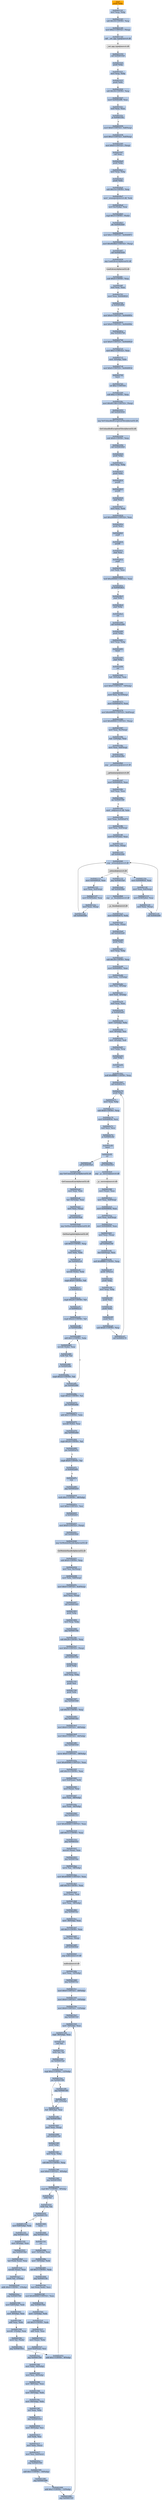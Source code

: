 digraph G {
node[shape=rectangle,style=filled,fillcolor=lightsteelblue,color=lightsteelblue]
bgcolor="transparent"
a0x00401140pushl_ebp[label="start\npushl %ebp",color="lightgrey",fillcolor="orange"];
a0x00401141movl_esp_ebp[label="0x00401141\nmovl %esp, %ebp"];
a0x00401143subl_0x18UINT8_esp[label="0x00401143\nsubl $0x18<UINT8>, %esp"];
a0x00401146movl_0x2UINT32_esp_[label="0x00401146\nmovl $0x2<UINT32>, (%esp)"];
a0x0040114dcall___set_app_type_msvcrt_dll[label="0x0040114d\ncall __set_app_type@msvcrt.dll"];
a__set_app_type_msvcrt_dll[label="__set_app_type@msvcrt.dll",color="lightgrey",fillcolor="lightgrey"];
a0x00401153call_0x00401020[label="0x00401153\ncall 0x00401020"];
a0x00401020pushl_ebp[label="0x00401020\npushl %ebp"];
a0x00401021movl_esp_ebp[label="0x00401021\nmovl %esp, %ebp"];
a0x00401023pushl_ebx[label="0x00401023\npushl %ebx"];
a0x00401024subl_0x34UINT8_esp[label="0x00401024\nsubl $0x34<UINT8>, %esp"];
a0x00401027movl_0x0040e6f0_eax[label="0x00401027\nmovl 0x0040e6f0, %eax"];
a0x0040102ctestl_eax_eax[label="0x0040102c\ntestl %eax, %eax"];
a0x0040102eje_0x0040104c[label="0x0040102e\nje 0x0040104c"];
a0x00401030movl_0x0UINT32_0x8esp_[label="0x00401030\nmovl $0x0<UINT32>, 0x8(%esp)"];
a0x00401038movl_0x2UINT32_0x4esp_[label="0x00401038\nmovl $0x2<UINT32>, 0x4(%esp)"];
a0x00401040movl_0x0UINT32_esp_[label="0x00401040\nmovl $0x0<UINT32>, (%esp)"];
a0x00401047call_eax[label="0x00401047\ncall %eax"];
a0x004026a0pushl_ebp[label="0x004026a0\npushl %ebp"];
a0x004026a1movl_esp_ebp[label="0x004026a1\nmovl %esp, %ebp"];
a0x004026a3pushl_ebx[label="0x004026a3\npushl %ebx"];
a0x004026a4subl_0x14UINT8_esp[label="0x004026a4\nsubl $0x14<UINT8>, %esp"];
a0x004026a7movl__winmajor_msvcrt_dll_edx[label="0x004026a7\nmovl _winmajor@msvcrt.dll, %edx"];
a0x004026admovl_0xcebp__eax[label="0x004026ad\nmovl 0xc(%ebp), %eax"];
a0x004026b0cmpl_0x3UINT8_edx_[label="0x004026b0\ncmpl $0x3<UINT8>, (%edx)"];
a0x004026b3jbe_0x004026e6[label="0x004026b3\njbe 0x004026e6"];
a0x004026e6movl_0x1UINT32_0x0040f07c[label="0x004026e6\nmovl $0x1<UINT32>, 0x0040f07c"];
a0x004026f0movl_0x40e6b4UINT32_esp_[label="0x004026f0\nmovl $0x40e6b4<UINT32>, (%esp)"];
a0x004026f7call_0x00403058[label="0x004026f7\ncall 0x00403058"];
a0x00403058jmp_LoadLibraryA_kernel32_dll[label="0x00403058\njmp LoadLibraryA@kernel32.dll"];
LoadLibraryA_kernel32_dll[label="LoadLibraryA@kernel32.dll",color="lightgrey",fillcolor="lightgrey"];
a0x004026fcsubl_0x4UINT8_esp[label="0x004026fc\nsubl $0x4<UINT8>, %esp"];
a0x004026fftestl_eax_eax[label="0x004026ff\ntestl %eax, %eax"];
a0x00402701movl_eax_0x0040f020[label="0x00402701\nmovl %eax, 0x0040f020"];
a0x00402706je_0x00402806[label="0x00402706\nje 0x00402806"];
a0x00402806movl_0x0UINT32_0x0040f05c[label="0x00402806\nmovl $0x0<UINT32>, 0x0040f05c"];
a0x00402810movl_0x0UINT32_0x0040f06c[label="0x00402810\nmovl $0x0<UINT32>, 0x0040f06c"];
a0x0040281ajmp_0x004027b6[label="0x0040281a\njmp 0x004027b6"];
a0x004027b6movl_0x0UINT32_0x0040f020[label="0x004027b6\nmovl $0x0<UINT32>, 0x0040f020"];
a0x004027c0movl_0x1UINT32_eax[label="0x004027c0\nmovl $0x1<UINT32>, %eax"];
a0x004027c5movl__4ebp__ebx[label="0x004027c5\nmovl -4(%ebp), %ebx"];
a0x004027c8movl_0x0UINT32_0x0040f034[label="0x004027c8\nmovl $0x0<UINT32>, 0x0040f034"];
a0x004027d2leave_[label="0x004027d2\nleave "];
a0x004027d3ret_0xcUINT16[label="0x004027d3\nret $0xc<UINT16>"];
a0x00401049subl_0xcUINT8_esp[label="0x00401049\nsubl $0xc<UINT8>, %esp"];
a0x0040104cmovl_0x401180UINT32_esp_[label="0x0040104c\nmovl $0x401180<UINT32>, (%esp)"];
a0x00401053call_0x00403030[label="0x00401053\ncall 0x00403030"];
a0x00403030jmp_SetUnhandledExceptionFilter_kernel32_dll[label="0x00403030\njmp SetUnhandledExceptionFilter@kernel32.dll"];
SetUnhandledExceptionFilter_kernel32_dll[label="SetUnhandledExceptionFilter@kernel32.dll",color="lightgrey",fillcolor="lightgrey"];
a0x00401058subl_0x4UINT8_esp[label="0x00401058\nsubl $0x4<UINT8>, %esp"];
a0x0040105bcall_0x00402820[label="0x0040105b\ncall 0x00402820"];
a0x00402820pushl_ebp[label="0x00402820\npushl %ebp"];
a0x00402821movl_esp_ebp[label="0x00402821\nmovl %esp, %ebp"];
a0x00402823pushl_ebx[label="0x00402823\npushl %ebx"];
a0x00402824pushfl_[label="0x00402824\npushfl "];
a0x00402825pushfl_[label="0x00402825\npushfl "];
a0x00402826popl_eax[label="0x00402826\npopl %eax"];
a0x00402827movl_eax_edx[label="0x00402827\nmovl %eax, %edx"];
a0x00402829xorl_0x200000UINT32_eax[label="0x00402829\nxorl $0x200000<UINT32>, %eax"];
a0x0040282epushl_eax[label="0x0040282e\npushl %eax"];
a0x0040282fpopfl_[label="0x0040282f\npopfl "];
a0x00402830pushfl_[label="0x00402830\npushfl "];
a0x00402831popl_eax[label="0x00402831\npopl %eax"];
a0x00402832popfl_[label="0x00402832\npopfl "];
a0x00402833xorl_edx_eax[label="0x00402833\nxorl %edx, %eax"];
a0x00402835testl_0x200000UINT32_eax[label="0x00402835\ntestl $0x200000<UINT32>, %eax"];
a0x0040283aje_0x004028e3[label="0x0040283a\nje 0x004028e3"];
a0x004028e3popl_ebx[label="0x004028e3\npopl %ebx"];
a0x004028e4popl_ebp[label="0x004028e4\npopl %ebp"];
a0x004028e5ret[label="0x004028e5\nret"];
a0x00401060call_0x00402d90[label="0x00401060\ncall 0x00402d90"];
a0x00402d90pushl_ebp[label="0x00402d90\npushl %ebp"];
a0x00402d91movl_esp_ebp[label="0x00402d91\nmovl %esp, %ebp"];
a0x00402d93fninit_[label="0x00402d93\nfninit "];
a0x00402d95popl_ebp[label="0x00402d95\npopl %ebp"];
a0x00402d96ret[label="0x00402d96\nret"];
a0x00401065leal__16ebp__eax[label="0x00401065\nleal -16(%ebp), %eax"];
a0x00401068movl_0x0UINT32__16ebp_[label="0x00401068\nmovl $0x0<UINT32>, -16(%ebp)"];
a0x0040106fmovl_eax_0x10esp_[label="0x0040106f\nmovl %eax, 0x10(%esp)"];
a0x00401073movl_0x0040e670_eax[label="0x00401073\nmovl 0x0040e670, %eax"];
a0x00401078movl_0x40f004UINT32_0x4esp_[label="0x00401078\nmovl $0x40f004<UINT32>, 0x4(%esp)"];
a0x00401080movl_0x40f000UINT32_esp_[label="0x00401080\nmovl $0x40f000<UINT32>, (%esp)"];
a0x00401087movl_eax_0xcesp_[label="0x00401087\nmovl %eax, 0xc(%esp)"];
a0x0040108bleal__12ebp__eax[label="0x0040108b\nleal -12(%ebp), %eax"];
a0x0040108emovl_eax_0x8esp_[label="0x0040108e\nmovl %eax, 0x8(%esp)"];
a0x00401092call_0x00402fb0[label="0x00401092\ncall 0x00402fb0"];
a0x00402fb0jmp___getmainargs_msvcrt_dll[label="0x00402fb0\njmp __getmainargs@msvcrt.dll"];
a__getmainargs_msvcrt_dll[label="__getmainargs@msvcrt.dll",color="lightgrey",fillcolor="lightgrey"];
a0x00401097movl_0x0040f024_eax[label="0x00401097\nmovl 0x0040f024, %eax"];
a0x0040109ctestl_eax_eax[label="0x0040109c\ntestl %eax, %eax"];
a0x0040109ejne_0x004010f0[label="0x0040109e\njne 0x004010f0"];
a0x004010f0movl__iob_msvcrt_dll_ebx[label="0x004010f0\nmovl _iob@msvcrt.dll, %ebx"];
a0x004010f6movl_eax_0x0040e674[label="0x004010f6\nmovl %eax, 0x0040e674"];
a0x004010fbmovl_eax_0x4esp_[label="0x004010fb\nmovl %eax, 0x4(%esp)"];
a0x004010ffmovl_0x10ebx__eax[label="0x004010ff\nmovl 0x10(%ebx), %eax"];
a0x00401102movl_eax_esp_[label="0x00401102\nmovl %eax, (%esp)"];
a0x00401105call_0x00402fd0[label="0x00401105\ncall 0x00402fd0"];
a0x00402fd0jmp__setmode_msvcrt_dll[label="0x00402fd0\njmp _setmode@msvcrt.dll"];
a_setmode_msvcrt_dll[label="_setmode@msvcrt.dll",color="lightgrey",fillcolor="lightgrey"];
a0x0040110amovl_0x0040f024_eax[label="0x0040110a\nmovl 0x0040f024, %eax"];
a0x0040110fmovl_eax_0x4esp_[label="0x0040110f\nmovl %eax, 0x4(%esp)"];
a0x00401113movl_0x30ebx__eax[label="0x00401113\nmovl 0x30(%ebx), %eax"];
a0x00401116movl_eax_esp_[label="0x00401116\nmovl %eax, (%esp)"];
a0x00401119call_0x00402fd0[label="0x00401119\ncall 0x00402fd0"];
a0x0040111emovl_0x0040f024_eax[label="0x0040111e\nmovl 0x0040f024, %eax"];
a0x00401123movl_eax_0x4esp_[label="0x00401123\nmovl %eax, 0x4(%esp)"];
a0x00401127movl_0x50ebx__eax[label="0x00401127\nmovl 0x50(%ebx), %eax"];
a0x0040112amovl_eax_esp_[label="0x0040112a\nmovl %eax, (%esp)"];
a0x0040112dcall_0x00402fd0[label="0x0040112d\ncall 0x00402fd0"];
a0x00401132jmp_0x004010a0[label="0x00401132\njmp 0x004010a0"];
a0x004010a0call_0x00402fb8[label="0x004010a0\ncall 0x00402fb8"];
a0x00402fb8jmp___p__fmode_msvcrt_dll[label="0x00402fb8\njmp __p__fmode@msvcrt.dll"];
a__p__fmode_msvcrt_dll[label="__p__fmode@msvcrt.dll",color="lightgrey",fillcolor="lightgrey"];
a0x004010a5movl_0x0040e674_edx[label="0x004010a5\nmovl 0x0040e674, %edx"];
a0x004010abmovl_edx_eax_[label="0x004010ab\nmovl %edx, (%eax)"];
a0x004010adcall_0x00402a40[label="0x004010ad\ncall 0x00402a40"];
a0x00402a40pushl_ebp[label="0x00402a40\npushl %ebp"];
a0x00402a41movl_esp_ebp[label="0x00402a41\nmovl %esp, %ebp"];
a0x00402a43subl_0x38UINT8_esp[label="0x00402a43\nsubl $0x38<UINT8>, %esp"];
a0x00402a46movl_0x0040f02c_eax[label="0x00402a46\nmovl 0x0040f02c, %eax"];
a0x00402a4bmovl_ebx__12ebp_[label="0x00402a4b\nmovl %ebx, -12(%ebp)"];
a0x00402a4emovl_esi__8ebp_[label="0x00402a4e\nmovl %esi, -8(%ebp)"];
a0x00402a51movl_edi__4ebp_[label="0x00402a51\nmovl %edi, -4(%ebp)"];
a0x00402a54testl_eax_eax[label="0x00402a54\ntestl %eax, %eax"];
a0x00402a56je_0x00402a65[label="0x00402a56\nje 0x00402a65"];
a0x00402a58movl__12ebp__ebx[label="0x00402a58\nmovl -12(%ebp), %ebx"];
a0x00402a5bmovl__8ebp__esi[label="0x00402a5b\nmovl -8(%ebp), %esi"];
a0x00402a5emovl__4ebp__edi[label="0x00402a5e\nmovl -4(%ebp), %edi"];
a0x00402a61movl_ebp_esp[label="0x00402a61\nmovl %ebp, %esp"];
a0x00402a63popl_ebp[label="0x00402a63\npopl %ebp"];
a0x00402a64ret[label="0x00402a64\nret"];
a0x004010b2andl_0xfffffff0UINT8_esp[label="0x004010b2\nandl $0xfffffff0<UINT8>, %esp"];
a0x004010b5call_0x00402c70[label="0x004010b5\ncall 0x00402c70"];
a0x00402c70pushl_ebp[label="0x00402c70\npushl %ebp"];
a0x00402c71movl_esp_ebp[label="0x00402c71\nmovl %esp, %ebp"];
a0x00402c73subl_0x8UINT8_esp[label="0x00402c73\nsubl $0x8<UINT8>, %esp"];
a0x00402c76movl_0x0040f030_ecx[label="0x00402c76\nmovl 0x0040f030, %ecx"];
a0x00402c7ctestl_ecx_ecx[label="0x00402c7c\ntestl %ecx, %ecx"];
a0x00402c7eje_0x00402c82[label="0x00402c7e\nje 0x00402c82"];
a0x00402c80leave_[label="0x00402c80\nleave "];
a0x00402c81ret[label="0x00402c81\nret"];
a0x004010bacall_0x00402fc0[label="0x004010ba\ncall 0x00402fc0"];
a0x00402fc0jmp___p__environ_msvcrt_dll[label="0x00402fc0\njmp __p__environ@msvcrt.dll"];
a__p__environ_msvcrt_dll[label="__p__environ@msvcrt.dll",color="lightgrey",fillcolor="lightgrey"];
a0x004010bfmovl_eax__eax[label="0x004010bf\nmovl (%eax), %eax"];
a0x004010c1movl_eax_0x8esp_[label="0x004010c1\nmovl %eax, 0x8(%esp)"];
a0x004010c5movl_0x0040f004_eax[label="0x004010c5\nmovl 0x0040f004, %eax"];
a0x004010camovl_eax_0x4esp_[label="0x004010ca\nmovl %eax, 0x4(%esp)"];
a0x004010cemovl_0x0040f000_eax[label="0x004010ce\nmovl 0x0040f000, %eax"];
a0x004010d3movl_eax_esp_[label="0x004010d3\nmovl %eax, (%esp)"];
a0x004010d6call_0x00402c90[label="0x004010d6\ncall 0x00402c90"];
a0x00402c90leal_0x4esp__ecx[label="0x00402c90\nleal 0x4(%esp), %ecx"];
a0x00402c94andl_0xfffffff0UINT8_esp[label="0x00402c94\nandl $0xfffffff0<UINT8>, %esp"];
a0x00402c97pushl__4ecx_[label="0x00402c97\npushl -4(%ecx)"];
a0x00402c9apushl_ebp[label="0x00402c9a\npushl %ebp"];
a0x00402c9bmovl_esp_ebp[label="0x00402c9b\nmovl %esp, %ebp"];
a0x00402c9dpushl_esi[label="0x00402c9d\npushl %esi"];
a0x00402c9epushl_ebx[label="0x00402c9e\npushl %ebx"];
a0x00402c9fpushl_ecx[label="0x00402c9f\npushl %ecx"];
a0x00402ca0subl_0x6cUINT8_esp[label="0x00402ca0\nsubl $0x6c<UINT8>, %esp"];
a0x00402ca3call_0x00402c70[label="0x00402ca3\ncall 0x00402c70"];
a0x00402ca8call_0x004030a0[label="0x00402ca8\ncall 0x004030a0"];
a0x004030a0jmp_GetCommandLineA_kernel32_dll[label="0x004030a0\njmp GetCommandLineA@kernel32.dll"];
GetCommandLineA_kernel32_dll[label="GetCommandLineA@kernel32.dll",color="lightgrey",fillcolor="lightgrey"];
a0x00402cadmovl_eax_ebx[label="0x00402cad\nmovl %eax, %ebx"];
a0x00402cafleal__92ebp__eax[label="0x00402caf\nleal -92(%ebp), %eax"];
a0x00402cb2movl_eax_esp_[label="0x00402cb2\nmovl %eax, (%esp)"];
a0x00402cb5call_0x004030a8[label="0x00402cb5\ncall 0x004030a8"];
a0x004030a8jmp_GetStartupInfoA_kernel32_dll[label="0x004030a8\njmp GetStartupInfoA@kernel32.dll"];
GetStartupInfoA_kernel32_dll[label="GetStartupInfoA@kernel32.dll",color="lightgrey",fillcolor="lightgrey"];
a0x00402cbasubl_0x4UINT8_esp[label="0x00402cba\nsubl $0x4<UINT8>, %esp"];
a0x00402cbdtestl_ebx_ebx[label="0x00402cbd\ntestl %ebx, %ebx"];
a0x00402cbfjne_0x00402cc6[label="0x00402cbf\njne 0x00402cc6"];
a0x00402cc6movzbl_ebx__edx[label="0x00402cc6\nmovzbl (%ebx), %edx"];
a0x00402cc9cmpb_0x9UINT8_dl[label="0x00402cc9\ncmpb $0x9<UINT8>, %dl"];
a0x00402cccje_0x00402cc3[label="0x00402ccc\nje 0x00402cc3"];
a0x00402ccecmpb_0x20UINT8_dl[label="0x00402cce\ncmpb $0x20<UINT8>, %dl"];
a0x00402cd1je_0x00402cc3[label="0x00402cd1\nje 0x00402cc3"];
a0x00402cd3cmpb_0x22UINT8_dl[label="0x00402cd3\ncmpb $0x22<UINT8>, %dl"];
a0x00402cd6je_0x00402d60[label="0x00402cd6\nje 0x00402d60"];
a0x00402d60addl_0x1UINT8_ebx[label="0x00402d60\naddl $0x1<UINT8>, %ebx"];
a0x00402d63movzbl_ebx__eax[label="0x00402d63\nmovzbl (%ebx), %eax"];
a0x00402d66testb_al_al[label="0x00402d66\ntestb %al, %al"];
a0x00402d68je_0x00402d6e[label="0x00402d68\nje 0x00402d6e"];
a0x00402d6acmpb_0x22UINT8_al[label="0x00402d6a\ncmpb $0x22<UINT8>, %al"];
a0x00402d6cjne_0x00402d60[label="0x00402d6c\njne 0x00402d60"];
a0x00402d6ecmpb_0x22UINT8_al[label="0x00402d6e\ncmpb $0x22<UINT8>, %al"];
a0x00402d70jne_0x00402d04[label="0x00402d70\njne 0x00402d04"];
a0x00402d72addl_0x1UINT8_ebx[label="0x00402d72\naddl $0x1<UINT8>, %ebx"];
a0x00402d75movzbl_ebx__eax[label="0x00402d75\nmovzbl (%ebx), %eax"];
a0x00402d78jmp_0x00402d04[label="0x00402d78\njmp 0x00402d04"];
a0x00402d04cmpb_0x20UINT8_al[label="0x00402d04\ncmpb $0x20<UINT8>, %al"];
a0x00402d06jne_0x00402d7a[label="0x00402d06\njne 0x00402d7a"];
a0x00402d7acmpb_0x9UINT8_al[label="0x00402d7a\ncmpb $0x9<UINT8>, %al"];
a0x00402d7cje_0x00402d08[label="0x00402d7c\nje 0x00402d08"];
a0x00402d7enop_[label="0x00402d7e\nnop "];
a0x00402d80jmp_0x00402d16[label="0x00402d80\njmp 0x00402d16"];
a0x00402d16testb_0x1UINT8__48ebp_[label="0x00402d16\ntestb $0x1<UINT8>, -48(%ebp)"];
a0x00402d1amovl_0xaUINT32_esi[label="0x00402d1a\nmovl $0xa<UINT32>, %esi"];
a0x00402d1fje_0x00402d25[label="0x00402d1f\nje 0x00402d25"];
a0x00402d25movl_0x0UINT32_esp_[label="0x00402d25\nmovl $0x0<UINT32>, (%esp)"];
a0x00402d2ccall_0x00403040[label="0x00402d2c\ncall 0x00403040"];
a0x00403040jmp_GetModuleHandleA_kernel32_dll[label="0x00403040\njmp GetModuleHandleA@kernel32.dll"];
GetModuleHandleA_kernel32_dll[label="GetModuleHandleA@kernel32.dll",color="lightgrey",fillcolor="lightgrey"];
a0x00402d31subl_0x4UINT8_esp[label="0x00402d31\nsubl $0x4<UINT8>, %esp"];
a0x00402d34movl_esi_0xcesp_[label="0x00402d34\nmovl %esi, 0xc(%esp)"];
a0x00402d38movl_ebx_0x8esp_[label="0x00402d38\nmovl %ebx, 0x8(%esp)"];
a0x00402d3cmovl_0x0UINT32_0x4esp_[label="0x00402d3c\nmovl $0x0<UINT32>, 0x4(%esp)"];
a0x00402d44movl_eax_esp_[label="0x00402d44\nmovl %eax, (%esp)"];
a0x00402d47call_0x00401603[label="0x00402d47\ncall 0x00401603"];
a0x00401603pushl_ebp[label="0x00401603\npushl %ebp"];
a0x00401604movl_esp_ebp[label="0x00401604\nmovl %esp, %ebp"];
a0x00401606jmp_0x0040159e[label="0x00401606\njmp 0x0040159e"];
a0x0040159esubl_0x28UINT8_esp[label="0x0040159e\nsubl $0x28<UINT8>, %esp"];
a0x004015a1movl_0x0UINT32_esp_[label="0x004015a1\nmovl $0x0<UINT32>, (%esp)"];
a0x004015a8call_0x00401542[label="0x004015a8\ncall 0x00401542"];
a0x00401542pushl_ebp[label="0x00401542\npushl %ebp"];
a0x00401543movl_esp_ebp[label="0x00401543\nmovl %esp, %ebp"];
a0x00401545pushl_esi[label="0x00401545\npushl %esi"];
a0x00401546pushl_ebx[label="0x00401546\npushl %ebx"];
a0x00401547jmp_0x00401608[label="0x00401547\njmp 0x00401608"];
a0x00401608subl_0x50UINT8_esp[label="0x00401608\nsubl $0x50<UINT8>, %esp"];
a0x0040160bjmp_0x004014e2[label="0x0040160b\njmp 0x004014e2"];
a0x004014e2movl_0x0UINT32__48ebp_[label="0x004014e2\nmovl $0x0<UINT32>, -48(%ebp)"];
a0x004014e9movl_0x0UINT32__44ebp_[label="0x004014e9\nmovl $0x0<UINT32>, -44(%ebp)"];
a0x004014f0jmp_0x00401634[label="0x004014f0\njmp 0x00401634"];
a0x00401634movw_0x0UINT16__38ebp_[label="0x00401634\nmovw $0x0<UINT16>, -38(%ebp)"];
a0x0040163amovl_0x404060UINT32_eax[label="0x0040163a\nmovl $0x404060<UINT32>, %eax"];
a0x0040163faddl_0x10UINT8_eax[label="0x0040163f\naddl $0x10<UINT8>, %eax"];
a0x00401642movl_0x4eax__edx[label="0x00401642\nmovl 0x4(%eax), %edx"];
a0x00401645movl_eax__eax[label="0x00401645\nmovl (%eax), %eax"];
a0x00401647movl_eax__48ebp_[label="0x00401647\nmovl %eax, -48(%ebp)"];
a0x0040164amovl_edx__44ebp_[label="0x0040164a\nmovl %edx, -44(%ebp)"];
a0x0040164djmp_0x00401513[label="0x0040164d\njmp 0x00401513"];
a0x00401513movl_0x404060UINT32_eax[label="0x00401513\nmovl $0x404060<UINT32>, %eax"];
a0x00401518addl_0x1eUINT8_eax[label="0x00401518\naddl $0x1e<UINT8>, %eax"];
a0x0040151bjmp_0x0040161f[label="0x0040151b\njmp 0x0040161f"];
a0x0040161fmovzwl_eax__eax[label="0x0040161f\nmovzwl (%eax), %eax"];
a0x00401622jmp_0x004014aa[label="0x00401622\njmp 0x004014aa"];
a0x004014aamovw_ax__38ebp_[label="0x004014aa\nmovw %ax, -38(%ebp)"];
a0x004014aemovl_0x404060UINT32_eax[label="0x004014ae\nmovl $0x404060<UINT32>, %eax"];
a0x004014b3addl_0x18UINT8_eax[label="0x004014b3\naddl $0x18<UINT8>, %eax"];
a0x004014b6movl_eax__eax[label="0x004014b6\nmovl (%eax), %eax"];
a0x004014b8movl_eax__36ebp_[label="0x004014b8\nmovl %eax, -36(%ebp)"];
a0x004014bbjmp_0x004014cc[label="0x004014bb\njmp 0x004014cc"];
a0x004014ccmovl__36ebp__eax[label="0x004014cc\nmovl -36(%ebp), %eax"];
a0x004014cfshll_0x3UINT8_eax[label="0x004014cf\nshll $0x3<UINT8>, %eax"];
a0x004014d2movl_eax_esp_[label="0x004014d2\nmovl %eax, (%esp)"];
a0x004014d5call_0x00402fe0[label="0x004014d5\ncall 0x00402fe0"];
a0x00402fe0jmp_malloc_msvcrt_dll[label="0x00402fe0\njmp malloc@msvcrt.dll"];
malloc_msvcrt_dll[label="malloc@msvcrt.dll",color="lightgrey",fillcolor="lightgrey"];
a0x004014damovl_eax__32ebp_[label="0x004014da\nmovl %eax, -32(%ebp)"];
a0x004014ddjmp_0x004015cc[label="0x004014dd\njmp 0x004015cc"];
a0x004015ccmovl_0x0UINT32__28ebp_[label="0x004015cc\nmovl $0x0<UINT32>, -28(%ebp)"];
a0x004015d3movl_0x0UINT32__16ebp_[label="0x004015d3\nmovl $0x0<UINT32>, -16(%ebp)"];
a0x004015damovl_0x0UINT32__12ebp_[label="0x004015da\nmovl $0x0<UINT32>, -12(%ebp)"];
a0x004015e1jmp_0x00401525[label="0x004015e1\njmp 0x00401525"];
a0x00401525movl__16ebp__eax[label="0x00401525\nmovl -16(%ebp), %eax"];
a0x00401528cmpl__36ebp__eax[label="0x00401528\ncmpl -36(%ebp), %eax"];
a0x0040152bsetl_al[label="0x0040152b\nsetl %al"];
a0x0040152etestb_al_al[label="0x0040152e\ntestb %al, %al"];
a0x00401530jne_0x004015e6[label="0x00401530\njne 0x004015e6"];
a0x004015e6cmpl_0x2UINT8__12ebp_[label="0x004015e6\ncmpl $0x2<UINT8>, -12(%ebp)"];
a0x004015eajne_0x004014f8[label="0x004015ea\njne 0x004014f8"];
a0x004014f8leal__48ebp__eax[label="0x004014f8\nleal -48(%ebp), %eax"];
a0x004014fbjmp_0x00401683[label="0x004014fb\njmp 0x00401683"];
a0x00401683movl_eax_esp_[label="0x00401683\nmovl %eax, (%esp)"];
a0x00401686call_0x00401340[label="0x00401686\ncall 0x00401340"];
a0x00401340pushl_ebp[label="0x00401340\npushl %ebp"];
a0x00401341movl_esp_ebp[label="0x00401341\nmovl %esp, %ebp"];
a0x00401343subl_0x10UINT8_esp[label="0x00401343\nsubl $0x10<UINT8>, %esp"];
a0x00401346movl_0x0UINT32__8ebp_[label="0x00401346\nmovl $0x0<UINT32>, -8(%ebp)"];
a0x0040134djmp_0x00401656[label="0x0040134d\njmp 0x00401656"];
a0x00401656cmpl_0x7UINT8__8ebp_[label="0x00401656\ncmpl $0x7<UINT8>, -8(%ebp)"];
a0x0040165asetle_al[label="0x0040165a\nsetle %al"];
a0x0040165dtestb_al_al[label="0x0040165d\ntestb %al, %al"];
a0x0040165fjne_0x00401352[label="0x0040165f\njne 0x00401352"];
a0x00401352movl_0x8ebp__edx[label="0x00401352\nmovl 0x8(%ebp), %edx"];
a0x00401355jmp_0x00401520[label="0x00401355\njmp 0x00401520"];
a0x00401520movl__8ebp__eax[label="0x00401520\nmovl -8(%ebp), %eax"];
a0x00401523jmp_0x004014bd[label="0x00401523\njmp 0x004014bd"];
a0x004014bdleal_edxeax__eax[label="0x004014bd\nleal (%edx,%eax), %eax"];
a0x004014c0movzbl_eax__eax[label="0x004014c0\nmovzbl (%eax), %eax"];
a0x004014c3movb_al__1ebp_[label="0x004014c3\nmovb %al, -1(%ebp)"];
a0x004014c6addb_0x4UINT8__1ebp_[label="0x004014c6\naddb $0x4<UINT8>, -1(%ebp)"];
a0x004014cajmp_0x00401500[label="0x004014ca\njmp 0x00401500"];
a0x00401500movl_0x8ebp__edx[label="0x00401500\nmovl 0x8(%ebp), %edx"];
a0x00401503movl__8ebp__eax[label="0x00401503\nmovl -8(%ebp), %eax"];
a0x00401506addl_eax_edx[label="0x00401506\naddl %eax, %edx"];
a0x00401508movzbl__1ebp__eax[label="0x00401508\nmovzbl -1(%ebp), %eax"];
a0x0040150cmovb_al_edx_[label="0x0040150c\nmovb %al, (%edx)"];
a0x0040150ejmp_0x00401652[label="0x0040150e\njmp 0x00401652"];
a0x00401652addl_0x1UINT8__8ebp_[label="0x00401652\naddl $0x1<UINT8>, -8(%ebp)"];
a0x00401665leave_[label="0x00401665\nleave "];
a0x00401666jmp_0x00401541[label="0x00401666\njmp 0x00401541"];
a0x00401541ret[label="0x00401541\nret"];
a0x0040168bmovl__32ebp__eax[label="0x0040168b\nmovl -32(%ebp), %eax"];
a0x0040168emovl__16ebp__edx[label="0x0040168e\nmovl -16(%ebp), %edx"];
a0x00401691shll_0x3UINT8_edx[label="0x00401691\nshll $0x3<UINT8>, %edx"];
a0x00401694jmp_0x0040154c[label="0x00401694\njmp 0x0040154c"];
a0x0040154cleal_eaxedx__ecx[label="0x0040154c\nleal (%eax,%edx), %ecx"];
a0x0040154fmovl_0x404060UINT32_eax[label="0x0040154f\nmovl $0x404060<UINT32>, %eax"];
a0x00401554jmp_0x004015bd[label="0x00401554\njmp 0x004015bd"];
a0x004015bdmovl__12ebp__edx[label="0x004015bd\nmovl -12(%ebp), %edx"];
a0x004015c0shll_0x3UINT8_edx[label="0x004015c0\nshll $0x3<UINT8>, %edx"];
a0x004015c3addl_edx_eax[label="0x004015c3\naddl %edx, %eax"];
a0x004015c5movl_eax__ebx[label="0x004015c5\nmovl (%eax), %ebx"];
a0x004015c7movl_0x4eax__esi[label="0x004015c7\nmovl 0x4(%eax), %esi"];
a0x004015cajmp_0x00401560[label="0x004015ca\njmp 0x00401560"];
a0x00401560movl_ebx__64ebp_[label="0x00401560\nmovl %ebx, -64(%ebp)"];
a0x00401563movl_esi__60ebp_[label="0x00401563\nmovl %esi, -60(%ebp)"];
a0x00401566movl__48ebp__eax[label="0x00401566\nmovl -48(%ebp), %eax"];
a0x00401569movl__44ebp__edx[label="0x00401569\nmovl -44(%ebp), %edx"];
a0x0040156cmovl__64ebp__ebx[label="0x0040156c\nmovl -64(%ebp), %ebx"];
a0x0040156fxorl_eax_ebx[label="0x0040156f\nxorl %eax, %ebx"];
a0x00401571jmp_0x00401610[label="0x00401571\njmp 0x00401610"];
a0x00401610movl__60ebp__esi[label="0x00401610\nmovl -60(%ebp), %esi"];
a0x00401613xorl_edx_esi[label="0x00401613\nxorl %edx, %esi"];
a0x00401615movl_ebx_ecx_[label="0x00401615\nmovl %ebx, (%ecx)"];
a0x00401617movl_esi_0x4ecx_[label="0x00401617\nmovl %esi, 0x4(%ecx)"];
a0x0040161ajmp_0x00401595[label="0x0040161a\njmp 0x00401595"];
a0x00401595addl_0x1UINT8__16ebp_[label="0x00401595\naddl $0x1<UINT8>, -16(%ebp)"];
a0x00401599jmp_0x00401699[label="0x00401599\njmp 0x00401699"];
a0x00401699addl_0x1UINT8__12ebp_[label="0x00401699\naddl $0x1<UINT8>, -12(%ebp)"];
a0x0040169djmp_0x00401525[label="0x0040169d\njmp 0x00401525"];
a0x004015f0jmp_0x004014f5[label="0x004015f0\njmp 0x004014f5"];
a0x004014f5shll__12ebp_[label="0x004014f5\nshll -12(%ebp)"];
a0x00401140pushl_ebp -> a0x00401141movl_esp_ebp [color="#000000"];
a0x00401141movl_esp_ebp -> a0x00401143subl_0x18UINT8_esp [color="#000000"];
a0x00401143subl_0x18UINT8_esp -> a0x00401146movl_0x2UINT32_esp_ [color="#000000"];
a0x00401146movl_0x2UINT32_esp_ -> a0x0040114dcall___set_app_type_msvcrt_dll [color="#000000"];
a0x0040114dcall___set_app_type_msvcrt_dll -> a__set_app_type_msvcrt_dll [color="#000000"];
a__set_app_type_msvcrt_dll -> a0x00401153call_0x00401020 [color="#000000"];
a0x00401153call_0x00401020 -> a0x00401020pushl_ebp [color="#000000"];
a0x00401020pushl_ebp -> a0x00401021movl_esp_ebp [color="#000000"];
a0x00401021movl_esp_ebp -> a0x00401023pushl_ebx [color="#000000"];
a0x00401023pushl_ebx -> a0x00401024subl_0x34UINT8_esp [color="#000000"];
a0x00401024subl_0x34UINT8_esp -> a0x00401027movl_0x0040e6f0_eax [color="#000000"];
a0x00401027movl_0x0040e6f0_eax -> a0x0040102ctestl_eax_eax [color="#000000"];
a0x0040102ctestl_eax_eax -> a0x0040102eje_0x0040104c [color="#000000"];
a0x0040102eje_0x0040104c -> a0x00401030movl_0x0UINT32_0x8esp_ [color="#000000",label="F"];
a0x00401030movl_0x0UINT32_0x8esp_ -> a0x00401038movl_0x2UINT32_0x4esp_ [color="#000000"];
a0x00401038movl_0x2UINT32_0x4esp_ -> a0x00401040movl_0x0UINT32_esp_ [color="#000000"];
a0x00401040movl_0x0UINT32_esp_ -> a0x00401047call_eax [color="#000000"];
a0x00401047call_eax -> a0x004026a0pushl_ebp [color="#000000"];
a0x004026a0pushl_ebp -> a0x004026a1movl_esp_ebp [color="#000000"];
a0x004026a1movl_esp_ebp -> a0x004026a3pushl_ebx [color="#000000"];
a0x004026a3pushl_ebx -> a0x004026a4subl_0x14UINT8_esp [color="#000000"];
a0x004026a4subl_0x14UINT8_esp -> a0x004026a7movl__winmajor_msvcrt_dll_edx [color="#000000"];
a0x004026a7movl__winmajor_msvcrt_dll_edx -> a0x004026admovl_0xcebp__eax [color="#000000"];
a0x004026admovl_0xcebp__eax -> a0x004026b0cmpl_0x3UINT8_edx_ [color="#000000"];
a0x004026b0cmpl_0x3UINT8_edx_ -> a0x004026b3jbe_0x004026e6 [color="#000000"];
a0x004026b3jbe_0x004026e6 -> a0x004026e6movl_0x1UINT32_0x0040f07c [color="#000000",label="T"];
a0x004026e6movl_0x1UINT32_0x0040f07c -> a0x004026f0movl_0x40e6b4UINT32_esp_ [color="#000000"];
a0x004026f0movl_0x40e6b4UINT32_esp_ -> a0x004026f7call_0x00403058 [color="#000000"];
a0x004026f7call_0x00403058 -> a0x00403058jmp_LoadLibraryA_kernel32_dll [color="#000000"];
a0x00403058jmp_LoadLibraryA_kernel32_dll -> LoadLibraryA_kernel32_dll [color="#000000"];
LoadLibraryA_kernel32_dll -> a0x004026fcsubl_0x4UINT8_esp [color="#000000"];
a0x004026fcsubl_0x4UINT8_esp -> a0x004026fftestl_eax_eax [color="#000000"];
a0x004026fftestl_eax_eax -> a0x00402701movl_eax_0x0040f020 [color="#000000"];
a0x00402701movl_eax_0x0040f020 -> a0x00402706je_0x00402806 [color="#000000"];
a0x00402706je_0x00402806 -> a0x00402806movl_0x0UINT32_0x0040f05c [color="#000000",label="T"];
a0x00402806movl_0x0UINT32_0x0040f05c -> a0x00402810movl_0x0UINT32_0x0040f06c [color="#000000"];
a0x00402810movl_0x0UINT32_0x0040f06c -> a0x0040281ajmp_0x004027b6 [color="#000000"];
a0x0040281ajmp_0x004027b6 -> a0x004027b6movl_0x0UINT32_0x0040f020 [color="#000000"];
a0x004027b6movl_0x0UINT32_0x0040f020 -> a0x004027c0movl_0x1UINT32_eax [color="#000000"];
a0x004027c0movl_0x1UINT32_eax -> a0x004027c5movl__4ebp__ebx [color="#000000"];
a0x004027c5movl__4ebp__ebx -> a0x004027c8movl_0x0UINT32_0x0040f034 [color="#000000"];
a0x004027c8movl_0x0UINT32_0x0040f034 -> a0x004027d2leave_ [color="#000000"];
a0x004027d2leave_ -> a0x004027d3ret_0xcUINT16 [color="#000000"];
a0x004027d3ret_0xcUINT16 -> a0x00401049subl_0xcUINT8_esp [color="#000000"];
a0x00401049subl_0xcUINT8_esp -> a0x0040104cmovl_0x401180UINT32_esp_ [color="#000000"];
a0x0040104cmovl_0x401180UINT32_esp_ -> a0x00401053call_0x00403030 [color="#000000"];
a0x00401053call_0x00403030 -> a0x00403030jmp_SetUnhandledExceptionFilter_kernel32_dll [color="#000000"];
a0x00403030jmp_SetUnhandledExceptionFilter_kernel32_dll -> SetUnhandledExceptionFilter_kernel32_dll [color="#000000"];
SetUnhandledExceptionFilter_kernel32_dll -> a0x00401058subl_0x4UINT8_esp [color="#000000"];
a0x00401058subl_0x4UINT8_esp -> a0x0040105bcall_0x00402820 [color="#000000"];
a0x0040105bcall_0x00402820 -> a0x00402820pushl_ebp [color="#000000"];
a0x00402820pushl_ebp -> a0x00402821movl_esp_ebp [color="#000000"];
a0x00402821movl_esp_ebp -> a0x00402823pushl_ebx [color="#000000"];
a0x00402823pushl_ebx -> a0x00402824pushfl_ [color="#000000"];
a0x00402824pushfl_ -> a0x00402825pushfl_ [color="#000000"];
a0x00402825pushfl_ -> a0x00402826popl_eax [color="#000000"];
a0x00402826popl_eax -> a0x00402827movl_eax_edx [color="#000000"];
a0x00402827movl_eax_edx -> a0x00402829xorl_0x200000UINT32_eax [color="#000000"];
a0x00402829xorl_0x200000UINT32_eax -> a0x0040282epushl_eax [color="#000000"];
a0x0040282epushl_eax -> a0x0040282fpopfl_ [color="#000000"];
a0x0040282fpopfl_ -> a0x00402830pushfl_ [color="#000000"];
a0x00402830pushfl_ -> a0x00402831popl_eax [color="#000000"];
a0x00402831popl_eax -> a0x00402832popfl_ [color="#000000"];
a0x00402832popfl_ -> a0x00402833xorl_edx_eax [color="#000000"];
a0x00402833xorl_edx_eax -> a0x00402835testl_0x200000UINT32_eax [color="#000000"];
a0x00402835testl_0x200000UINT32_eax -> a0x0040283aje_0x004028e3 [color="#000000"];
a0x0040283aje_0x004028e3 -> a0x004028e3popl_ebx [color="#000000",label="T"];
a0x004028e3popl_ebx -> a0x004028e4popl_ebp [color="#000000"];
a0x004028e4popl_ebp -> a0x004028e5ret [color="#000000"];
a0x004028e5ret -> a0x00401060call_0x00402d90 [color="#000000"];
a0x00401060call_0x00402d90 -> a0x00402d90pushl_ebp [color="#000000"];
a0x00402d90pushl_ebp -> a0x00402d91movl_esp_ebp [color="#000000"];
a0x00402d91movl_esp_ebp -> a0x00402d93fninit_ [color="#000000"];
a0x00402d93fninit_ -> a0x00402d95popl_ebp [color="#000000"];
a0x00402d95popl_ebp -> a0x00402d96ret [color="#000000"];
a0x00402d96ret -> a0x00401065leal__16ebp__eax [color="#000000"];
a0x00401065leal__16ebp__eax -> a0x00401068movl_0x0UINT32__16ebp_ [color="#000000"];
a0x00401068movl_0x0UINT32__16ebp_ -> a0x0040106fmovl_eax_0x10esp_ [color="#000000"];
a0x0040106fmovl_eax_0x10esp_ -> a0x00401073movl_0x0040e670_eax [color="#000000"];
a0x00401073movl_0x0040e670_eax -> a0x00401078movl_0x40f004UINT32_0x4esp_ [color="#000000"];
a0x00401078movl_0x40f004UINT32_0x4esp_ -> a0x00401080movl_0x40f000UINT32_esp_ [color="#000000"];
a0x00401080movl_0x40f000UINT32_esp_ -> a0x00401087movl_eax_0xcesp_ [color="#000000"];
a0x00401087movl_eax_0xcesp_ -> a0x0040108bleal__12ebp__eax [color="#000000"];
a0x0040108bleal__12ebp__eax -> a0x0040108emovl_eax_0x8esp_ [color="#000000"];
a0x0040108emovl_eax_0x8esp_ -> a0x00401092call_0x00402fb0 [color="#000000"];
a0x00401092call_0x00402fb0 -> a0x00402fb0jmp___getmainargs_msvcrt_dll [color="#000000"];
a0x00402fb0jmp___getmainargs_msvcrt_dll -> a__getmainargs_msvcrt_dll [color="#000000"];
a__getmainargs_msvcrt_dll -> a0x00401097movl_0x0040f024_eax [color="#000000"];
a0x00401097movl_0x0040f024_eax -> a0x0040109ctestl_eax_eax [color="#000000"];
a0x0040109ctestl_eax_eax -> a0x0040109ejne_0x004010f0 [color="#000000"];
a0x0040109ejne_0x004010f0 -> a0x004010f0movl__iob_msvcrt_dll_ebx [color="#000000",label="T"];
a0x004010f0movl__iob_msvcrt_dll_ebx -> a0x004010f6movl_eax_0x0040e674 [color="#000000"];
a0x004010f6movl_eax_0x0040e674 -> a0x004010fbmovl_eax_0x4esp_ [color="#000000"];
a0x004010fbmovl_eax_0x4esp_ -> a0x004010ffmovl_0x10ebx__eax [color="#000000"];
a0x004010ffmovl_0x10ebx__eax -> a0x00401102movl_eax_esp_ [color="#000000"];
a0x00401102movl_eax_esp_ -> a0x00401105call_0x00402fd0 [color="#000000"];
a0x00401105call_0x00402fd0 -> a0x00402fd0jmp__setmode_msvcrt_dll [color="#000000"];
a0x00402fd0jmp__setmode_msvcrt_dll -> a_setmode_msvcrt_dll [color="#000000"];
a_setmode_msvcrt_dll -> a0x0040110amovl_0x0040f024_eax [color="#000000"];
a0x0040110amovl_0x0040f024_eax -> a0x0040110fmovl_eax_0x4esp_ [color="#000000"];
a0x0040110fmovl_eax_0x4esp_ -> a0x00401113movl_0x30ebx__eax [color="#000000"];
a0x00401113movl_0x30ebx__eax -> a0x00401116movl_eax_esp_ [color="#000000"];
a0x00401116movl_eax_esp_ -> a0x00401119call_0x00402fd0 [color="#000000"];
a0x00401119call_0x00402fd0 -> a0x00402fd0jmp__setmode_msvcrt_dll [color="#000000"];
a_setmode_msvcrt_dll -> a0x0040111emovl_0x0040f024_eax [color="#000000"];
a0x0040111emovl_0x0040f024_eax -> a0x00401123movl_eax_0x4esp_ [color="#000000"];
a0x00401123movl_eax_0x4esp_ -> a0x00401127movl_0x50ebx__eax [color="#000000"];
a0x00401127movl_0x50ebx__eax -> a0x0040112amovl_eax_esp_ [color="#000000"];
a0x0040112amovl_eax_esp_ -> a0x0040112dcall_0x00402fd0 [color="#000000"];
a0x0040112dcall_0x00402fd0 -> a0x00402fd0jmp__setmode_msvcrt_dll [color="#000000"];
a_setmode_msvcrt_dll -> a0x00401132jmp_0x004010a0 [color="#000000"];
a0x00401132jmp_0x004010a0 -> a0x004010a0call_0x00402fb8 [color="#000000"];
a0x004010a0call_0x00402fb8 -> a0x00402fb8jmp___p__fmode_msvcrt_dll [color="#000000"];
a0x00402fb8jmp___p__fmode_msvcrt_dll -> a__p__fmode_msvcrt_dll [color="#000000"];
a__p__fmode_msvcrt_dll -> a0x004010a5movl_0x0040e674_edx [color="#000000"];
a0x004010a5movl_0x0040e674_edx -> a0x004010abmovl_edx_eax_ [color="#000000"];
a0x004010abmovl_edx_eax_ -> a0x004010adcall_0x00402a40 [color="#000000"];
a0x004010adcall_0x00402a40 -> a0x00402a40pushl_ebp [color="#000000"];
a0x00402a40pushl_ebp -> a0x00402a41movl_esp_ebp [color="#000000"];
a0x00402a41movl_esp_ebp -> a0x00402a43subl_0x38UINT8_esp [color="#000000"];
a0x00402a43subl_0x38UINT8_esp -> a0x00402a46movl_0x0040f02c_eax [color="#000000"];
a0x00402a46movl_0x0040f02c_eax -> a0x00402a4bmovl_ebx__12ebp_ [color="#000000"];
a0x00402a4bmovl_ebx__12ebp_ -> a0x00402a4emovl_esi__8ebp_ [color="#000000"];
a0x00402a4emovl_esi__8ebp_ -> a0x00402a51movl_edi__4ebp_ [color="#000000"];
a0x00402a51movl_edi__4ebp_ -> a0x00402a54testl_eax_eax [color="#000000"];
a0x00402a54testl_eax_eax -> a0x00402a56je_0x00402a65 [color="#000000"];
a0x00402a56je_0x00402a65 -> a0x00402a58movl__12ebp__ebx [color="#000000",label="F"];
a0x00402a58movl__12ebp__ebx -> a0x00402a5bmovl__8ebp__esi [color="#000000"];
a0x00402a5bmovl__8ebp__esi -> a0x00402a5emovl__4ebp__edi [color="#000000"];
a0x00402a5emovl__4ebp__edi -> a0x00402a61movl_ebp_esp [color="#000000"];
a0x00402a61movl_ebp_esp -> a0x00402a63popl_ebp [color="#000000"];
a0x00402a63popl_ebp -> a0x00402a64ret [color="#000000"];
a0x00402a64ret -> a0x004010b2andl_0xfffffff0UINT8_esp [color="#000000"];
a0x004010b2andl_0xfffffff0UINT8_esp -> a0x004010b5call_0x00402c70 [color="#000000"];
a0x004010b5call_0x00402c70 -> a0x00402c70pushl_ebp [color="#000000"];
a0x00402c70pushl_ebp -> a0x00402c71movl_esp_ebp [color="#000000"];
a0x00402c71movl_esp_ebp -> a0x00402c73subl_0x8UINT8_esp [color="#000000"];
a0x00402c73subl_0x8UINT8_esp -> a0x00402c76movl_0x0040f030_ecx [color="#000000"];
a0x00402c76movl_0x0040f030_ecx -> a0x00402c7ctestl_ecx_ecx [color="#000000"];
a0x00402c7ctestl_ecx_ecx -> a0x00402c7eje_0x00402c82 [color="#000000"];
a0x00402c7eje_0x00402c82 -> a0x00402c80leave_ [color="#000000",label="F"];
a0x00402c80leave_ -> a0x00402c81ret [color="#000000"];
a0x00402c81ret -> a0x004010bacall_0x00402fc0 [color="#000000"];
a0x004010bacall_0x00402fc0 -> a0x00402fc0jmp___p__environ_msvcrt_dll [color="#000000"];
a0x00402fc0jmp___p__environ_msvcrt_dll -> a__p__environ_msvcrt_dll [color="#000000"];
a__p__environ_msvcrt_dll -> a0x004010bfmovl_eax__eax [color="#000000"];
a0x004010bfmovl_eax__eax -> a0x004010c1movl_eax_0x8esp_ [color="#000000"];
a0x004010c1movl_eax_0x8esp_ -> a0x004010c5movl_0x0040f004_eax [color="#000000"];
a0x004010c5movl_0x0040f004_eax -> a0x004010camovl_eax_0x4esp_ [color="#000000"];
a0x004010camovl_eax_0x4esp_ -> a0x004010cemovl_0x0040f000_eax [color="#000000"];
a0x004010cemovl_0x0040f000_eax -> a0x004010d3movl_eax_esp_ [color="#000000"];
a0x004010d3movl_eax_esp_ -> a0x004010d6call_0x00402c90 [color="#000000"];
a0x004010d6call_0x00402c90 -> a0x00402c90leal_0x4esp__ecx [color="#000000"];
a0x00402c90leal_0x4esp__ecx -> a0x00402c94andl_0xfffffff0UINT8_esp [color="#000000"];
a0x00402c94andl_0xfffffff0UINT8_esp -> a0x00402c97pushl__4ecx_ [color="#000000"];
a0x00402c97pushl__4ecx_ -> a0x00402c9apushl_ebp [color="#000000"];
a0x00402c9apushl_ebp -> a0x00402c9bmovl_esp_ebp [color="#000000"];
a0x00402c9bmovl_esp_ebp -> a0x00402c9dpushl_esi [color="#000000"];
a0x00402c9dpushl_esi -> a0x00402c9epushl_ebx [color="#000000"];
a0x00402c9epushl_ebx -> a0x00402c9fpushl_ecx [color="#000000"];
a0x00402c9fpushl_ecx -> a0x00402ca0subl_0x6cUINT8_esp [color="#000000"];
a0x00402ca0subl_0x6cUINT8_esp -> a0x00402ca3call_0x00402c70 [color="#000000"];
a0x00402ca3call_0x00402c70 -> a0x00402c70pushl_ebp [color="#000000"];
a0x00402c81ret -> a0x00402ca8call_0x004030a0 [color="#000000"];
a0x00402ca8call_0x004030a0 -> a0x004030a0jmp_GetCommandLineA_kernel32_dll [color="#000000"];
a0x004030a0jmp_GetCommandLineA_kernel32_dll -> GetCommandLineA_kernel32_dll [color="#000000"];
GetCommandLineA_kernel32_dll -> a0x00402cadmovl_eax_ebx [color="#000000"];
a0x00402cadmovl_eax_ebx -> a0x00402cafleal__92ebp__eax [color="#000000"];
a0x00402cafleal__92ebp__eax -> a0x00402cb2movl_eax_esp_ [color="#000000"];
a0x00402cb2movl_eax_esp_ -> a0x00402cb5call_0x004030a8 [color="#000000"];
a0x00402cb5call_0x004030a8 -> a0x004030a8jmp_GetStartupInfoA_kernel32_dll [color="#000000"];
a0x004030a8jmp_GetStartupInfoA_kernel32_dll -> GetStartupInfoA_kernel32_dll [color="#000000"];
GetStartupInfoA_kernel32_dll -> a0x00402cbasubl_0x4UINT8_esp [color="#000000"];
a0x00402cbasubl_0x4UINT8_esp -> a0x00402cbdtestl_ebx_ebx [color="#000000"];
a0x00402cbdtestl_ebx_ebx -> a0x00402cbfjne_0x00402cc6 [color="#000000"];
a0x00402cbfjne_0x00402cc6 -> a0x00402cc6movzbl_ebx__edx [color="#000000",label="T"];
a0x00402cc6movzbl_ebx__edx -> a0x00402cc9cmpb_0x9UINT8_dl [color="#000000"];
a0x00402cc9cmpb_0x9UINT8_dl -> a0x00402cccje_0x00402cc3 [color="#000000"];
a0x00402cccje_0x00402cc3 -> a0x00402ccecmpb_0x20UINT8_dl [color="#000000",label="F"];
a0x00402ccecmpb_0x20UINT8_dl -> a0x00402cd1je_0x00402cc3 [color="#000000"];
a0x00402cd1je_0x00402cc3 -> a0x00402cd3cmpb_0x22UINT8_dl [color="#000000",label="F"];
a0x00402cd3cmpb_0x22UINT8_dl -> a0x00402cd6je_0x00402d60 [color="#000000"];
a0x00402cd6je_0x00402d60 -> a0x00402d60addl_0x1UINT8_ebx [color="#000000",label="T"];
a0x00402d60addl_0x1UINT8_ebx -> a0x00402d63movzbl_ebx__eax [color="#000000"];
a0x00402d63movzbl_ebx__eax -> a0x00402d66testb_al_al [color="#000000"];
a0x00402d66testb_al_al -> a0x00402d68je_0x00402d6e [color="#000000"];
a0x00402d68je_0x00402d6e -> a0x00402d6acmpb_0x22UINT8_al [color="#000000",label="F"];
a0x00402d6acmpb_0x22UINT8_al -> a0x00402d6cjne_0x00402d60 [color="#000000"];
a0x00402d6cjne_0x00402d60 -> a0x00402d60addl_0x1UINT8_ebx [color="#000000",label="T"];
a0x00402d6cjne_0x00402d60 -> a0x00402d6ecmpb_0x22UINT8_al [color="#000000",label="F"];
a0x00402d6ecmpb_0x22UINT8_al -> a0x00402d70jne_0x00402d04 [color="#000000"];
a0x00402d70jne_0x00402d04 -> a0x00402d72addl_0x1UINT8_ebx [color="#000000",label="F"];
a0x00402d72addl_0x1UINT8_ebx -> a0x00402d75movzbl_ebx__eax [color="#000000"];
a0x00402d75movzbl_ebx__eax -> a0x00402d78jmp_0x00402d04 [color="#000000"];
a0x00402d78jmp_0x00402d04 -> a0x00402d04cmpb_0x20UINT8_al [color="#000000"];
a0x00402d04cmpb_0x20UINT8_al -> a0x00402d06jne_0x00402d7a [color="#000000"];
a0x00402d06jne_0x00402d7a -> a0x00402d7acmpb_0x9UINT8_al [color="#000000",label="T"];
a0x00402d7acmpb_0x9UINT8_al -> a0x00402d7cje_0x00402d08 [color="#000000"];
a0x00402d7cje_0x00402d08 -> a0x00402d7enop_ [color="#000000",label="F"];
a0x00402d7enop_ -> a0x00402d80jmp_0x00402d16 [color="#000000"];
a0x00402d80jmp_0x00402d16 -> a0x00402d16testb_0x1UINT8__48ebp_ [color="#000000"];
a0x00402d16testb_0x1UINT8__48ebp_ -> a0x00402d1amovl_0xaUINT32_esi [color="#000000"];
a0x00402d1amovl_0xaUINT32_esi -> a0x00402d1fje_0x00402d25 [color="#000000"];
a0x00402d1fje_0x00402d25 -> a0x00402d25movl_0x0UINT32_esp_ [color="#000000",label="T"];
a0x00402d25movl_0x0UINT32_esp_ -> a0x00402d2ccall_0x00403040 [color="#000000"];
a0x00402d2ccall_0x00403040 -> a0x00403040jmp_GetModuleHandleA_kernel32_dll [color="#000000"];
a0x00403040jmp_GetModuleHandleA_kernel32_dll -> GetModuleHandleA_kernel32_dll [color="#000000"];
GetModuleHandleA_kernel32_dll -> a0x00402d31subl_0x4UINT8_esp [color="#000000"];
a0x00402d31subl_0x4UINT8_esp -> a0x00402d34movl_esi_0xcesp_ [color="#000000"];
a0x00402d34movl_esi_0xcesp_ -> a0x00402d38movl_ebx_0x8esp_ [color="#000000"];
a0x00402d38movl_ebx_0x8esp_ -> a0x00402d3cmovl_0x0UINT32_0x4esp_ [color="#000000"];
a0x00402d3cmovl_0x0UINT32_0x4esp_ -> a0x00402d44movl_eax_esp_ [color="#000000"];
a0x00402d44movl_eax_esp_ -> a0x00402d47call_0x00401603 [color="#000000"];
a0x00402d47call_0x00401603 -> a0x00401603pushl_ebp [color="#000000"];
a0x00401603pushl_ebp -> a0x00401604movl_esp_ebp [color="#000000"];
a0x00401604movl_esp_ebp -> a0x00401606jmp_0x0040159e [color="#000000"];
a0x00401606jmp_0x0040159e -> a0x0040159esubl_0x28UINT8_esp [color="#000000"];
a0x0040159esubl_0x28UINT8_esp -> a0x004015a1movl_0x0UINT32_esp_ [color="#000000"];
a0x004015a1movl_0x0UINT32_esp_ -> a0x004015a8call_0x00401542 [color="#000000"];
a0x004015a8call_0x00401542 -> a0x00401542pushl_ebp [color="#000000"];
a0x00401542pushl_ebp -> a0x00401543movl_esp_ebp [color="#000000"];
a0x00401543movl_esp_ebp -> a0x00401545pushl_esi [color="#000000"];
a0x00401545pushl_esi -> a0x00401546pushl_ebx [color="#000000"];
a0x00401546pushl_ebx -> a0x00401547jmp_0x00401608 [color="#000000"];
a0x00401547jmp_0x00401608 -> a0x00401608subl_0x50UINT8_esp [color="#000000"];
a0x00401608subl_0x50UINT8_esp -> a0x0040160bjmp_0x004014e2 [color="#000000"];
a0x0040160bjmp_0x004014e2 -> a0x004014e2movl_0x0UINT32__48ebp_ [color="#000000"];
a0x004014e2movl_0x0UINT32__48ebp_ -> a0x004014e9movl_0x0UINT32__44ebp_ [color="#000000"];
a0x004014e9movl_0x0UINT32__44ebp_ -> a0x004014f0jmp_0x00401634 [color="#000000"];
a0x004014f0jmp_0x00401634 -> a0x00401634movw_0x0UINT16__38ebp_ [color="#000000"];
a0x00401634movw_0x0UINT16__38ebp_ -> a0x0040163amovl_0x404060UINT32_eax [color="#000000"];
a0x0040163amovl_0x404060UINT32_eax -> a0x0040163faddl_0x10UINT8_eax [color="#000000"];
a0x0040163faddl_0x10UINT8_eax -> a0x00401642movl_0x4eax__edx [color="#000000"];
a0x00401642movl_0x4eax__edx -> a0x00401645movl_eax__eax [color="#000000"];
a0x00401645movl_eax__eax -> a0x00401647movl_eax__48ebp_ [color="#000000"];
a0x00401647movl_eax__48ebp_ -> a0x0040164amovl_edx__44ebp_ [color="#000000"];
a0x0040164amovl_edx__44ebp_ -> a0x0040164djmp_0x00401513 [color="#000000"];
a0x0040164djmp_0x00401513 -> a0x00401513movl_0x404060UINT32_eax [color="#000000"];
a0x00401513movl_0x404060UINT32_eax -> a0x00401518addl_0x1eUINT8_eax [color="#000000"];
a0x00401518addl_0x1eUINT8_eax -> a0x0040151bjmp_0x0040161f [color="#000000"];
a0x0040151bjmp_0x0040161f -> a0x0040161fmovzwl_eax__eax [color="#000000"];
a0x0040161fmovzwl_eax__eax -> a0x00401622jmp_0x004014aa [color="#000000"];
a0x00401622jmp_0x004014aa -> a0x004014aamovw_ax__38ebp_ [color="#000000"];
a0x004014aamovw_ax__38ebp_ -> a0x004014aemovl_0x404060UINT32_eax [color="#000000"];
a0x004014aemovl_0x404060UINT32_eax -> a0x004014b3addl_0x18UINT8_eax [color="#000000"];
a0x004014b3addl_0x18UINT8_eax -> a0x004014b6movl_eax__eax [color="#000000"];
a0x004014b6movl_eax__eax -> a0x004014b8movl_eax__36ebp_ [color="#000000"];
a0x004014b8movl_eax__36ebp_ -> a0x004014bbjmp_0x004014cc [color="#000000"];
a0x004014bbjmp_0x004014cc -> a0x004014ccmovl__36ebp__eax [color="#000000"];
a0x004014ccmovl__36ebp__eax -> a0x004014cfshll_0x3UINT8_eax [color="#000000"];
a0x004014cfshll_0x3UINT8_eax -> a0x004014d2movl_eax_esp_ [color="#000000"];
a0x004014d2movl_eax_esp_ -> a0x004014d5call_0x00402fe0 [color="#000000"];
a0x004014d5call_0x00402fe0 -> a0x00402fe0jmp_malloc_msvcrt_dll [color="#000000"];
a0x00402fe0jmp_malloc_msvcrt_dll -> malloc_msvcrt_dll [color="#000000"];
malloc_msvcrt_dll -> a0x004014damovl_eax__32ebp_ [color="#000000"];
a0x004014damovl_eax__32ebp_ -> a0x004014ddjmp_0x004015cc [color="#000000"];
a0x004014ddjmp_0x004015cc -> a0x004015ccmovl_0x0UINT32__28ebp_ [color="#000000"];
a0x004015ccmovl_0x0UINT32__28ebp_ -> a0x004015d3movl_0x0UINT32__16ebp_ [color="#000000"];
a0x004015d3movl_0x0UINT32__16ebp_ -> a0x004015damovl_0x0UINT32__12ebp_ [color="#000000"];
a0x004015damovl_0x0UINT32__12ebp_ -> a0x004015e1jmp_0x00401525 [color="#000000"];
a0x004015e1jmp_0x00401525 -> a0x00401525movl__16ebp__eax [color="#000000"];
a0x00401525movl__16ebp__eax -> a0x00401528cmpl__36ebp__eax [color="#000000"];
a0x00401528cmpl__36ebp__eax -> a0x0040152bsetl_al [color="#000000"];
a0x0040152bsetl_al -> a0x0040152etestb_al_al [color="#000000"];
a0x0040152etestb_al_al -> a0x00401530jne_0x004015e6 [color="#000000"];
a0x00401530jne_0x004015e6 -> a0x004015e6cmpl_0x2UINT8__12ebp_ [color="#000000",label="T"];
a0x004015e6cmpl_0x2UINT8__12ebp_ -> a0x004015eajne_0x004014f8 [color="#000000"];
a0x004015eajne_0x004014f8 -> a0x004014f8leal__48ebp__eax [color="#000000",label="T"];
a0x004014f8leal__48ebp__eax -> a0x004014fbjmp_0x00401683 [color="#000000"];
a0x004014fbjmp_0x00401683 -> a0x00401683movl_eax_esp_ [color="#000000"];
a0x00401683movl_eax_esp_ -> a0x00401686call_0x00401340 [color="#000000"];
a0x00401686call_0x00401340 -> a0x00401340pushl_ebp [color="#000000"];
a0x00401340pushl_ebp -> a0x00401341movl_esp_ebp [color="#000000"];
a0x00401341movl_esp_ebp -> a0x00401343subl_0x10UINT8_esp [color="#000000"];
a0x00401343subl_0x10UINT8_esp -> a0x00401346movl_0x0UINT32__8ebp_ [color="#000000"];
a0x00401346movl_0x0UINT32__8ebp_ -> a0x0040134djmp_0x00401656 [color="#000000"];
a0x0040134djmp_0x00401656 -> a0x00401656cmpl_0x7UINT8__8ebp_ [color="#000000"];
a0x00401656cmpl_0x7UINT8__8ebp_ -> a0x0040165asetle_al [color="#000000"];
a0x0040165asetle_al -> a0x0040165dtestb_al_al [color="#000000"];
a0x0040165dtestb_al_al -> a0x0040165fjne_0x00401352 [color="#000000"];
a0x0040165fjne_0x00401352 -> a0x00401352movl_0x8ebp__edx [color="#000000",label="T"];
a0x00401352movl_0x8ebp__edx -> a0x00401355jmp_0x00401520 [color="#000000"];
a0x00401355jmp_0x00401520 -> a0x00401520movl__8ebp__eax [color="#000000"];
a0x00401520movl__8ebp__eax -> a0x00401523jmp_0x004014bd [color="#000000"];
a0x00401523jmp_0x004014bd -> a0x004014bdleal_edxeax__eax [color="#000000"];
a0x004014bdleal_edxeax__eax -> a0x004014c0movzbl_eax__eax [color="#000000"];
a0x004014c0movzbl_eax__eax -> a0x004014c3movb_al__1ebp_ [color="#000000"];
a0x004014c3movb_al__1ebp_ -> a0x004014c6addb_0x4UINT8__1ebp_ [color="#000000"];
a0x004014c6addb_0x4UINT8__1ebp_ -> a0x004014cajmp_0x00401500 [color="#000000"];
a0x004014cajmp_0x00401500 -> a0x00401500movl_0x8ebp__edx [color="#000000"];
a0x00401500movl_0x8ebp__edx -> a0x00401503movl__8ebp__eax [color="#000000"];
a0x00401503movl__8ebp__eax -> a0x00401506addl_eax_edx [color="#000000"];
a0x00401506addl_eax_edx -> a0x00401508movzbl__1ebp__eax [color="#000000"];
a0x00401508movzbl__1ebp__eax -> a0x0040150cmovb_al_edx_ [color="#000000"];
a0x0040150cmovb_al_edx_ -> a0x0040150ejmp_0x00401652 [color="#000000"];
a0x0040150ejmp_0x00401652 -> a0x00401652addl_0x1UINT8__8ebp_ [color="#000000"];
a0x00401652addl_0x1UINT8__8ebp_ -> a0x00401656cmpl_0x7UINT8__8ebp_ [color="#000000"];
a0x0040165fjne_0x00401352 -> a0x00401665leave_ [color="#000000",label="F"];
a0x00401665leave_ -> a0x00401666jmp_0x00401541 [color="#000000"];
a0x00401666jmp_0x00401541 -> a0x00401541ret [color="#000000"];
a0x00401541ret -> a0x0040168bmovl__32ebp__eax [color="#000000"];
a0x0040168bmovl__32ebp__eax -> a0x0040168emovl__16ebp__edx [color="#000000"];
a0x0040168emovl__16ebp__edx -> a0x00401691shll_0x3UINT8_edx [color="#000000"];
a0x00401691shll_0x3UINT8_edx -> a0x00401694jmp_0x0040154c [color="#000000"];
a0x00401694jmp_0x0040154c -> a0x0040154cleal_eaxedx__ecx [color="#000000"];
a0x0040154cleal_eaxedx__ecx -> a0x0040154fmovl_0x404060UINT32_eax [color="#000000"];
a0x0040154fmovl_0x404060UINT32_eax -> a0x00401554jmp_0x004015bd [color="#000000"];
a0x00401554jmp_0x004015bd -> a0x004015bdmovl__12ebp__edx [color="#000000"];
a0x004015bdmovl__12ebp__edx -> a0x004015c0shll_0x3UINT8_edx [color="#000000"];
a0x004015c0shll_0x3UINT8_edx -> a0x004015c3addl_edx_eax [color="#000000"];
a0x004015c3addl_edx_eax -> a0x004015c5movl_eax__ebx [color="#000000"];
a0x004015c5movl_eax__ebx -> a0x004015c7movl_0x4eax__esi [color="#000000"];
a0x004015c7movl_0x4eax__esi -> a0x004015cajmp_0x00401560 [color="#000000"];
a0x004015cajmp_0x00401560 -> a0x00401560movl_ebx__64ebp_ [color="#000000"];
a0x00401560movl_ebx__64ebp_ -> a0x00401563movl_esi__60ebp_ [color="#000000"];
a0x00401563movl_esi__60ebp_ -> a0x00401566movl__48ebp__eax [color="#000000"];
a0x00401566movl__48ebp__eax -> a0x00401569movl__44ebp__edx [color="#000000"];
a0x00401569movl__44ebp__edx -> a0x0040156cmovl__64ebp__ebx [color="#000000"];
a0x0040156cmovl__64ebp__ebx -> a0x0040156fxorl_eax_ebx [color="#000000"];
a0x0040156fxorl_eax_ebx -> a0x00401571jmp_0x00401610 [color="#000000"];
a0x00401571jmp_0x00401610 -> a0x00401610movl__60ebp__esi [color="#000000"];
a0x00401610movl__60ebp__esi -> a0x00401613xorl_edx_esi [color="#000000"];
a0x00401613xorl_edx_esi -> a0x00401615movl_ebx_ecx_ [color="#000000"];
a0x00401615movl_ebx_ecx_ -> a0x00401617movl_esi_0x4ecx_ [color="#000000"];
a0x00401617movl_esi_0x4ecx_ -> a0x0040161ajmp_0x00401595 [color="#000000"];
a0x0040161ajmp_0x00401595 -> a0x00401595addl_0x1UINT8__16ebp_ [color="#000000"];
a0x00401595addl_0x1UINT8__16ebp_ -> a0x00401599jmp_0x00401699 [color="#000000"];
a0x00401599jmp_0x00401699 -> a0x00401699addl_0x1UINT8__12ebp_ [color="#000000"];
a0x00401699addl_0x1UINT8__12ebp_ -> a0x0040169djmp_0x00401525 [color="#000000"];
a0x0040169djmp_0x00401525 -> a0x00401525movl__16ebp__eax [color="#000000"];
a0x004015eajne_0x004014f8 -> a0x004015f0jmp_0x004014f5 [color="#000000",label="F"];
a0x004015f0jmp_0x004014f5 -> a0x004014f5shll__12ebp_ [color="#000000"];
a0x004014f5shll__12ebp_ -> a0x004014f8leal__48ebp__eax [color="#000000"];
}
